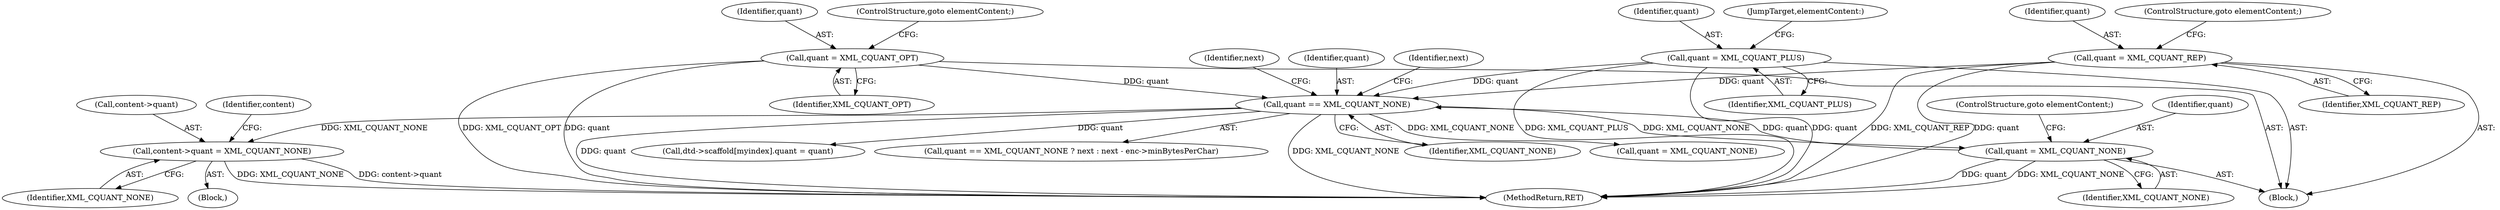 digraph "0_libexpat_c20b758c332d9a13afbbb276d30db1d183a85d43@pointer" {
"1002951" [label="(Call,content->quant = XML_CQUANT_NONE)"];
"1003067" [label="(Call,quant == XML_CQUANT_NONE)"];
"1003036" [label="(Call,quant = XML_CQUANT_NONE)"];
"1003051" [label="(Call,quant = XML_CQUANT_PLUS)"];
"1003041" [label="(Call,quant = XML_CQUANT_OPT)"];
"1003046" [label="(Call,quant = XML_CQUANT_REP)"];
"1003052" [label="(Identifier,quant)"];
"1003042" [label="(Identifier,quant)"];
"1002951" [label="(Call,content->quant = XML_CQUANT_NONE)"];
"1003153" [label="(Call,quant = XML_CQUANT_NONE)"];
"1003048" [label="(Identifier,XML_CQUANT_REP)"];
"1003069" [label="(Identifier,XML_CQUANT_NONE)"];
"1003038" [label="(Identifier,XML_CQUANT_NONE)"];
"1002955" [label="(Identifier,XML_CQUANT_NONE)"];
"1003047" [label="(Identifier,quant)"];
"1003051" [label="(Call,quant = XML_CQUANT_PLUS)"];
"1000356" [label="(Block,)"];
"1003068" [label="(Identifier,quant)"];
"1003380" [label="(MethodReturn,RET)"];
"1003096" [label="(Call,dtd->scaffold[myindex].quant = quant)"];
"1002936" [label="(Block,)"];
"1003037" [label="(Identifier,quant)"];
"1003039" [label="(ControlStructure,goto elementContent;)"];
"1002958" [label="(Identifier,content)"];
"1003036" [label="(Call,quant = XML_CQUANT_NONE)"];
"1003072" [label="(Identifier,next)"];
"1003067" [label="(Call,quant == XML_CQUANT_NONE)"];
"1003070" [label="(Identifier,next)"];
"1003053" [label="(Identifier,XML_CQUANT_PLUS)"];
"1003041" [label="(Call,quant = XML_CQUANT_OPT)"];
"1003043" [label="(Identifier,XML_CQUANT_OPT)"];
"1003044" [label="(ControlStructure,goto elementContent;)"];
"1003046" [label="(Call,quant = XML_CQUANT_REP)"];
"1002952" [label="(Call,content->quant)"];
"1003049" [label="(ControlStructure,goto elementContent;)"];
"1003066" [label="(Call,quant == XML_CQUANT_NONE ? next : next - enc->minBytesPerChar)"];
"1003054" [label="(JumpTarget,elementContent:)"];
"1002951" -> "1002936"  [label="AST: "];
"1002951" -> "1002955"  [label="CFG: "];
"1002952" -> "1002951"  [label="AST: "];
"1002955" -> "1002951"  [label="AST: "];
"1002958" -> "1002951"  [label="CFG: "];
"1002951" -> "1003380"  [label="DDG: content->quant"];
"1002951" -> "1003380"  [label="DDG: XML_CQUANT_NONE"];
"1003067" -> "1002951"  [label="DDG: XML_CQUANT_NONE"];
"1003067" -> "1003066"  [label="AST: "];
"1003067" -> "1003069"  [label="CFG: "];
"1003068" -> "1003067"  [label="AST: "];
"1003069" -> "1003067"  [label="AST: "];
"1003070" -> "1003067"  [label="CFG: "];
"1003072" -> "1003067"  [label="CFG: "];
"1003067" -> "1003380"  [label="DDG: quant"];
"1003067" -> "1003380"  [label="DDG: XML_CQUANT_NONE"];
"1003067" -> "1003036"  [label="DDG: XML_CQUANT_NONE"];
"1003036" -> "1003067"  [label="DDG: quant"];
"1003051" -> "1003067"  [label="DDG: quant"];
"1003041" -> "1003067"  [label="DDG: quant"];
"1003046" -> "1003067"  [label="DDG: quant"];
"1003067" -> "1003096"  [label="DDG: quant"];
"1003067" -> "1003153"  [label="DDG: XML_CQUANT_NONE"];
"1003036" -> "1000356"  [label="AST: "];
"1003036" -> "1003038"  [label="CFG: "];
"1003037" -> "1003036"  [label="AST: "];
"1003038" -> "1003036"  [label="AST: "];
"1003039" -> "1003036"  [label="CFG: "];
"1003036" -> "1003380"  [label="DDG: quant"];
"1003036" -> "1003380"  [label="DDG: XML_CQUANT_NONE"];
"1003051" -> "1000356"  [label="AST: "];
"1003051" -> "1003053"  [label="CFG: "];
"1003052" -> "1003051"  [label="AST: "];
"1003053" -> "1003051"  [label="AST: "];
"1003054" -> "1003051"  [label="CFG: "];
"1003051" -> "1003380"  [label="DDG: XML_CQUANT_PLUS"];
"1003051" -> "1003380"  [label="DDG: quant"];
"1003041" -> "1000356"  [label="AST: "];
"1003041" -> "1003043"  [label="CFG: "];
"1003042" -> "1003041"  [label="AST: "];
"1003043" -> "1003041"  [label="AST: "];
"1003044" -> "1003041"  [label="CFG: "];
"1003041" -> "1003380"  [label="DDG: quant"];
"1003041" -> "1003380"  [label="DDG: XML_CQUANT_OPT"];
"1003046" -> "1000356"  [label="AST: "];
"1003046" -> "1003048"  [label="CFG: "];
"1003047" -> "1003046"  [label="AST: "];
"1003048" -> "1003046"  [label="AST: "];
"1003049" -> "1003046"  [label="CFG: "];
"1003046" -> "1003380"  [label="DDG: XML_CQUANT_REP"];
"1003046" -> "1003380"  [label="DDG: quant"];
}
